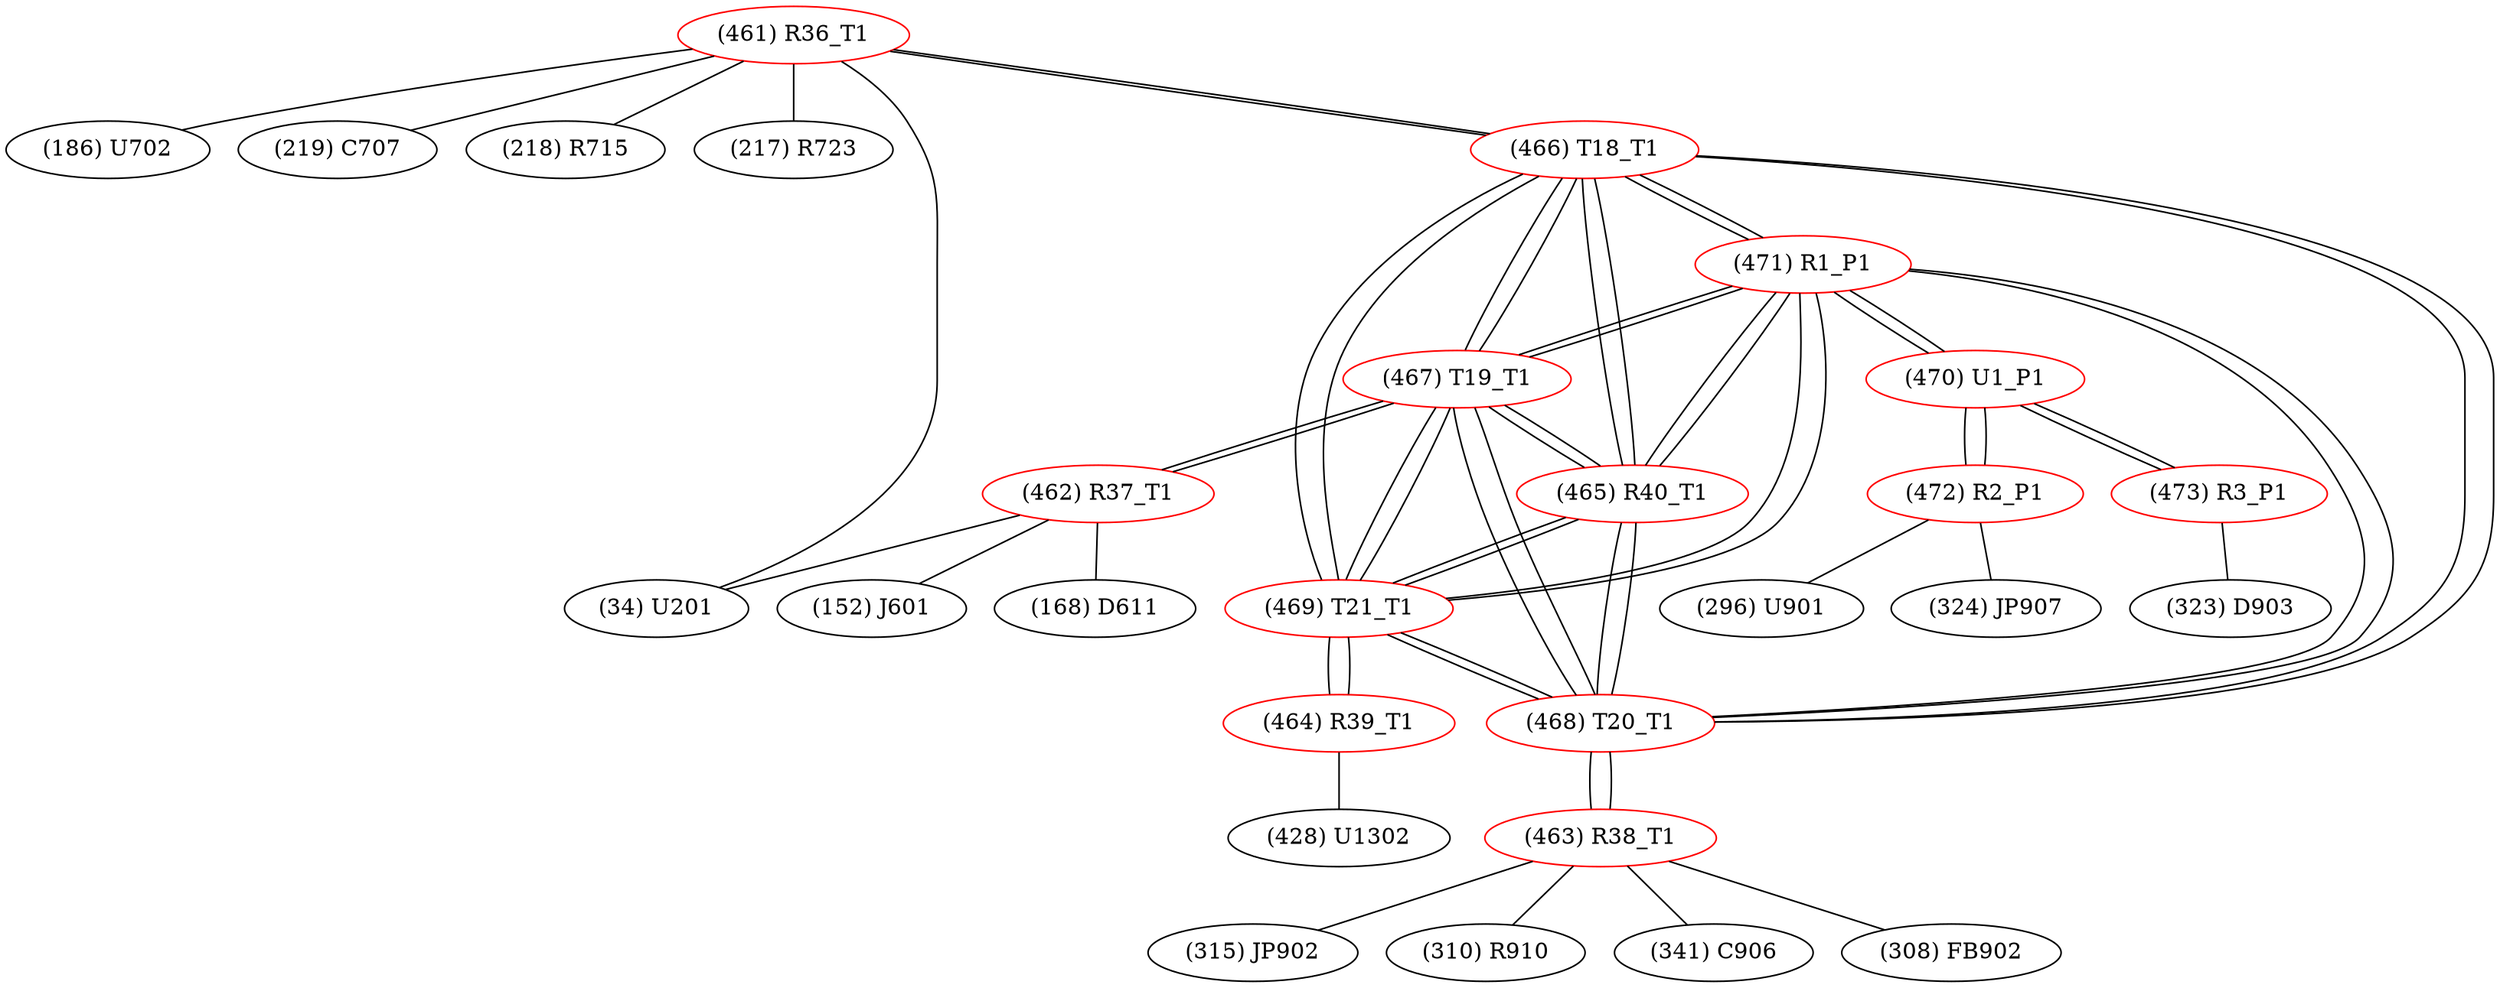 graph {
	461 [label="(461) R36_T1" color=red]
	186 [label="(186) U702"]
	219 [label="(219) C707"]
	218 [label="(218) R715"]
	217 [label="(217) R723"]
	34 [label="(34) U201"]
	466 [label="(466) T18_T1"]
	462 [label="(462) R37_T1" color=red]
	34 [label="(34) U201"]
	168 [label="(168) D611"]
	152 [label="(152) J601"]
	467 [label="(467) T19_T1"]
	463 [label="(463) R38_T1" color=red]
	315 [label="(315) JP902"]
	310 [label="(310) R910"]
	341 [label="(341) C906"]
	308 [label="(308) FB902"]
	468 [label="(468) T20_T1"]
	464 [label="(464) R39_T1" color=red]
	428 [label="(428) U1302"]
	469 [label="(469) T21_T1"]
	465 [label="(465) R40_T1" color=red]
	471 [label="(471) R1_P1"]
	466 [label="(466) T18_T1"]
	469 [label="(469) T21_T1"]
	468 [label="(468) T20_T1"]
	467 [label="(467) T19_T1"]
	466 [label="(466) T18_T1" color=red]
	461 [label="(461) R36_T1"]
	471 [label="(471) R1_P1"]
	469 [label="(469) T21_T1"]
	468 [label="(468) T20_T1"]
	467 [label="(467) T19_T1"]
	465 [label="(465) R40_T1"]
	467 [label="(467) T19_T1" color=red]
	462 [label="(462) R37_T1"]
	471 [label="(471) R1_P1"]
	466 [label="(466) T18_T1"]
	469 [label="(469) T21_T1"]
	468 [label="(468) T20_T1"]
	465 [label="(465) R40_T1"]
	468 [label="(468) T20_T1" color=red]
	463 [label="(463) R38_T1"]
	471 [label="(471) R1_P1"]
	466 [label="(466) T18_T1"]
	469 [label="(469) T21_T1"]
	467 [label="(467) T19_T1"]
	465 [label="(465) R40_T1"]
	469 [label="(469) T21_T1" color=red]
	464 [label="(464) R39_T1"]
	471 [label="(471) R1_P1"]
	466 [label="(466) T18_T1"]
	468 [label="(468) T20_T1"]
	467 [label="(467) T19_T1"]
	465 [label="(465) R40_T1"]
	470 [label="(470) U1_P1" color=red]
	473 [label="(473) R3_P1"]
	472 [label="(472) R2_P1"]
	471 [label="(471) R1_P1"]
	471 [label="(471) R1_P1" color=red]
	466 [label="(466) T18_T1"]
	469 [label="(469) T21_T1"]
	468 [label="(468) T20_T1"]
	467 [label="(467) T19_T1"]
	465 [label="(465) R40_T1"]
	470 [label="(470) U1_P1"]
	472 [label="(472) R2_P1" color=red]
	324 [label="(324) JP907"]
	296 [label="(296) U901"]
	470 [label="(470) U1_P1"]
	473 [label="(473) R3_P1" color=red]
	323 [label="(323) D903"]
	470 [label="(470) U1_P1"]
	461 -- 186
	461 -- 219
	461 -- 218
	461 -- 217
	461 -- 34
	461 -- 466
	462 -- 34
	462 -- 168
	462 -- 152
	462 -- 467
	463 -- 315
	463 -- 310
	463 -- 341
	463 -- 308
	463 -- 468
	464 -- 428
	464 -- 469
	465 -- 471
	465 -- 466
	465 -- 469
	465 -- 468
	465 -- 467
	466 -- 461
	466 -- 471
	466 -- 469
	466 -- 468
	466 -- 467
	466 -- 465
	467 -- 462
	467 -- 471
	467 -- 466
	467 -- 469
	467 -- 468
	467 -- 465
	468 -- 463
	468 -- 471
	468 -- 466
	468 -- 469
	468 -- 467
	468 -- 465
	469 -- 464
	469 -- 471
	469 -- 466
	469 -- 468
	469 -- 467
	469 -- 465
	470 -- 473
	470 -- 472
	470 -- 471
	471 -- 466
	471 -- 469
	471 -- 468
	471 -- 467
	471 -- 465
	471 -- 470
	472 -- 324
	472 -- 296
	472 -- 470
	473 -- 323
	473 -- 470
}